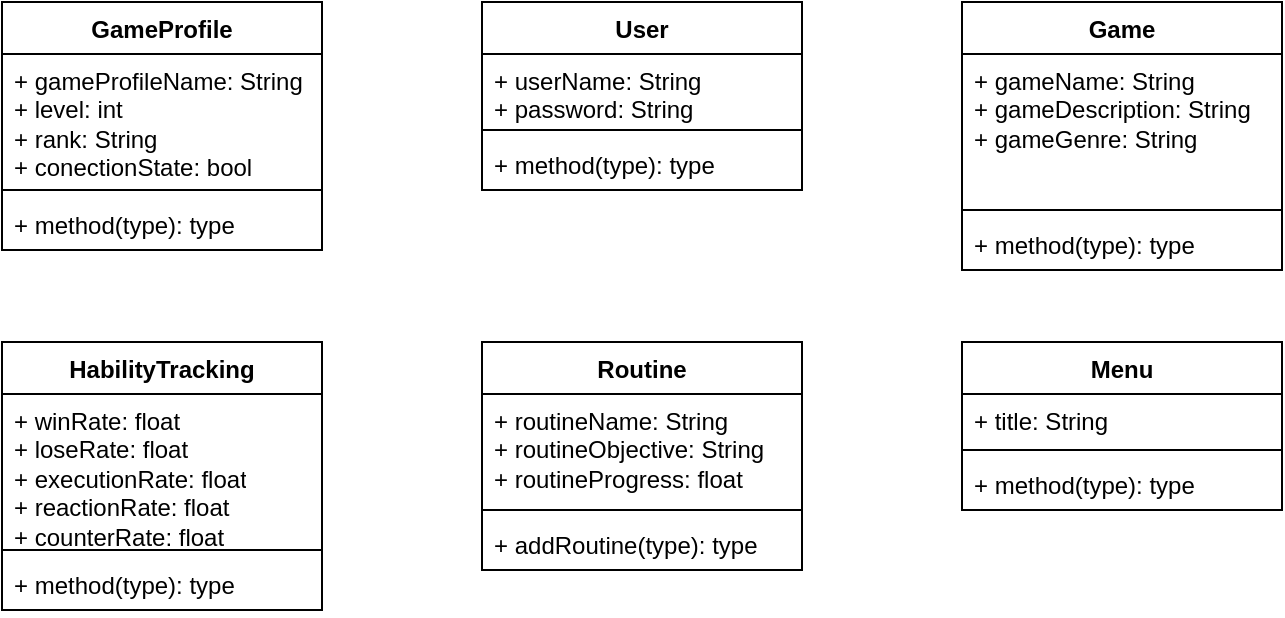 <mxfile version="24.3.1" type="github">
  <diagram name="Página-1" id="qfyRt3LOcrLhZ4qY5aAo">
    <mxGraphModel dx="728" dy="403" grid="1" gridSize="10" guides="1" tooltips="1" connect="1" arrows="1" fold="1" page="1" pageScale="1" pageWidth="1390" pageHeight="980" math="0" shadow="0">
      <root>
        <mxCell id="0" />
        <mxCell id="1" parent="0" />
        <mxCell id="lIbPDOfgiq7HetjdniQa-1" value="User" style="swimlane;fontStyle=1;align=center;verticalAlign=top;childLayout=stackLayout;horizontal=1;startSize=26;horizontalStack=0;resizeParent=1;resizeParentMax=0;resizeLast=0;collapsible=1;marginBottom=0;whiteSpace=wrap;html=1;" vertex="1" parent="1">
          <mxGeometry x="320" y="110" width="160" height="94" as="geometry" />
        </mxCell>
        <mxCell id="lIbPDOfgiq7HetjdniQa-2" value="+ userName: String&lt;div&gt;+ password: String&lt;/div&gt;" style="text;strokeColor=none;fillColor=none;align=left;verticalAlign=top;spacingLeft=4;spacingRight=4;overflow=hidden;rotatable=0;points=[[0,0.5],[1,0.5]];portConstraint=eastwest;whiteSpace=wrap;html=1;" vertex="1" parent="lIbPDOfgiq7HetjdniQa-1">
          <mxGeometry y="26" width="160" height="34" as="geometry" />
        </mxCell>
        <mxCell id="lIbPDOfgiq7HetjdniQa-3" value="" style="line;strokeWidth=1;fillColor=none;align=left;verticalAlign=middle;spacingTop=-1;spacingLeft=3;spacingRight=3;rotatable=0;labelPosition=right;points=[];portConstraint=eastwest;strokeColor=inherit;" vertex="1" parent="lIbPDOfgiq7HetjdniQa-1">
          <mxGeometry y="60" width="160" height="8" as="geometry" />
        </mxCell>
        <mxCell id="lIbPDOfgiq7HetjdniQa-4" value="+ method(type): type" style="text;strokeColor=none;fillColor=none;align=left;verticalAlign=top;spacingLeft=4;spacingRight=4;overflow=hidden;rotatable=0;points=[[0,0.5],[1,0.5]];portConstraint=eastwest;whiteSpace=wrap;html=1;" vertex="1" parent="lIbPDOfgiq7HetjdniQa-1">
          <mxGeometry y="68" width="160" height="26" as="geometry" />
        </mxCell>
        <mxCell id="lIbPDOfgiq7HetjdniQa-5" value="Routine" style="swimlane;fontStyle=1;align=center;verticalAlign=top;childLayout=stackLayout;horizontal=1;startSize=26;horizontalStack=0;resizeParent=1;resizeParentMax=0;resizeLast=0;collapsible=1;marginBottom=0;whiteSpace=wrap;html=1;" vertex="1" parent="1">
          <mxGeometry x="320" y="280" width="160" height="114" as="geometry" />
        </mxCell>
        <mxCell id="lIbPDOfgiq7HetjdniQa-6" value="+ routineName: String&lt;div&gt;+ routineObjective: String&lt;/div&gt;&lt;div&gt;+ routineProgress: float&lt;/div&gt;" style="text;strokeColor=none;fillColor=none;align=left;verticalAlign=top;spacingLeft=4;spacingRight=4;overflow=hidden;rotatable=0;points=[[0,0.5],[1,0.5]];portConstraint=eastwest;whiteSpace=wrap;html=1;" vertex="1" parent="lIbPDOfgiq7HetjdniQa-5">
          <mxGeometry y="26" width="160" height="54" as="geometry" />
        </mxCell>
        <mxCell id="lIbPDOfgiq7HetjdniQa-7" value="" style="line;strokeWidth=1;fillColor=none;align=left;verticalAlign=middle;spacingTop=-1;spacingLeft=3;spacingRight=3;rotatable=0;labelPosition=right;points=[];portConstraint=eastwest;strokeColor=inherit;" vertex="1" parent="lIbPDOfgiq7HetjdniQa-5">
          <mxGeometry y="80" width="160" height="8" as="geometry" />
        </mxCell>
        <mxCell id="lIbPDOfgiq7HetjdniQa-8" value="+ addRoutine(type): type" style="text;strokeColor=none;fillColor=none;align=left;verticalAlign=top;spacingLeft=4;spacingRight=4;overflow=hidden;rotatable=0;points=[[0,0.5],[1,0.5]];portConstraint=eastwest;whiteSpace=wrap;html=1;" vertex="1" parent="lIbPDOfgiq7HetjdniQa-5">
          <mxGeometry y="88" width="160" height="26" as="geometry" />
        </mxCell>
        <mxCell id="lIbPDOfgiq7HetjdniQa-9" value="Game" style="swimlane;fontStyle=1;align=center;verticalAlign=top;childLayout=stackLayout;horizontal=1;startSize=26;horizontalStack=0;resizeParent=1;resizeParentMax=0;resizeLast=0;collapsible=1;marginBottom=0;whiteSpace=wrap;html=1;" vertex="1" parent="1">
          <mxGeometry x="560" y="110" width="160" height="134" as="geometry" />
        </mxCell>
        <mxCell id="lIbPDOfgiq7HetjdniQa-10" value="+ gameName: String&lt;div&gt;+ gameDescription: String&lt;/div&gt;&lt;div&gt;+ gameGenre: String&lt;/div&gt;" style="text;strokeColor=none;fillColor=none;align=left;verticalAlign=top;spacingLeft=4;spacingRight=4;overflow=hidden;rotatable=0;points=[[0,0.5],[1,0.5]];portConstraint=eastwest;whiteSpace=wrap;html=1;" vertex="1" parent="lIbPDOfgiq7HetjdniQa-9">
          <mxGeometry y="26" width="160" height="74" as="geometry" />
        </mxCell>
        <mxCell id="lIbPDOfgiq7HetjdniQa-11" value="" style="line;strokeWidth=1;fillColor=none;align=left;verticalAlign=middle;spacingTop=-1;spacingLeft=3;spacingRight=3;rotatable=0;labelPosition=right;points=[];portConstraint=eastwest;strokeColor=inherit;" vertex="1" parent="lIbPDOfgiq7HetjdniQa-9">
          <mxGeometry y="100" width="160" height="8" as="geometry" />
        </mxCell>
        <mxCell id="lIbPDOfgiq7HetjdniQa-12" value="+ method(type): type" style="text;strokeColor=none;fillColor=none;align=left;verticalAlign=top;spacingLeft=4;spacingRight=4;overflow=hidden;rotatable=0;points=[[0,0.5],[1,0.5]];portConstraint=eastwest;whiteSpace=wrap;html=1;" vertex="1" parent="lIbPDOfgiq7HetjdniQa-9">
          <mxGeometry y="108" width="160" height="26" as="geometry" />
        </mxCell>
        <mxCell id="lIbPDOfgiq7HetjdniQa-13" value="GameProfile" style="swimlane;fontStyle=1;align=center;verticalAlign=top;childLayout=stackLayout;horizontal=1;startSize=26;horizontalStack=0;resizeParent=1;resizeParentMax=0;resizeLast=0;collapsible=1;marginBottom=0;whiteSpace=wrap;html=1;" vertex="1" parent="1">
          <mxGeometry x="80" y="110" width="160" height="124" as="geometry" />
        </mxCell>
        <mxCell id="lIbPDOfgiq7HetjdniQa-14" value="+ gameProfileName: String&lt;div&gt;+ level: int&lt;/div&gt;&lt;div&gt;+ rank: String&lt;br&gt;&lt;div&gt;+ conectionState: bool&lt;/div&gt;&lt;/div&gt;" style="text;strokeColor=none;fillColor=none;align=left;verticalAlign=top;spacingLeft=4;spacingRight=4;overflow=hidden;rotatable=0;points=[[0,0.5],[1,0.5]];portConstraint=eastwest;whiteSpace=wrap;html=1;" vertex="1" parent="lIbPDOfgiq7HetjdniQa-13">
          <mxGeometry y="26" width="160" height="64" as="geometry" />
        </mxCell>
        <mxCell id="lIbPDOfgiq7HetjdniQa-15" value="" style="line;strokeWidth=1;fillColor=none;align=left;verticalAlign=middle;spacingTop=-1;spacingLeft=3;spacingRight=3;rotatable=0;labelPosition=right;points=[];portConstraint=eastwest;strokeColor=inherit;" vertex="1" parent="lIbPDOfgiq7HetjdniQa-13">
          <mxGeometry y="90" width="160" height="8" as="geometry" />
        </mxCell>
        <mxCell id="lIbPDOfgiq7HetjdniQa-16" value="+ method(type): type" style="text;strokeColor=none;fillColor=none;align=left;verticalAlign=top;spacingLeft=4;spacingRight=4;overflow=hidden;rotatable=0;points=[[0,0.5],[1,0.5]];portConstraint=eastwest;whiteSpace=wrap;html=1;" vertex="1" parent="lIbPDOfgiq7HetjdniQa-13">
          <mxGeometry y="98" width="160" height="26" as="geometry" />
        </mxCell>
        <mxCell id="lIbPDOfgiq7HetjdniQa-17" value="HabilityTracking" style="swimlane;fontStyle=1;align=center;verticalAlign=top;childLayout=stackLayout;horizontal=1;startSize=26;horizontalStack=0;resizeParent=1;resizeParentMax=0;resizeLast=0;collapsible=1;marginBottom=0;whiteSpace=wrap;html=1;" vertex="1" parent="1">
          <mxGeometry x="80" y="280" width="160" height="134" as="geometry" />
        </mxCell>
        <mxCell id="lIbPDOfgiq7HetjdniQa-18" value="+ winRate: float&lt;div&gt;+ loseRate: float&lt;br&gt;&lt;div&gt;+ executionRate: float&lt;div&gt;+ reactionRate: float&lt;/div&gt;&lt;/div&gt;&lt;/div&gt;&lt;div&gt;+ counterRate: float&lt;/div&gt;" style="text;strokeColor=none;fillColor=none;align=left;verticalAlign=top;spacingLeft=4;spacingRight=4;overflow=hidden;rotatable=0;points=[[0,0.5],[1,0.5]];portConstraint=eastwest;whiteSpace=wrap;html=1;" vertex="1" parent="lIbPDOfgiq7HetjdniQa-17">
          <mxGeometry y="26" width="160" height="74" as="geometry" />
        </mxCell>
        <mxCell id="lIbPDOfgiq7HetjdniQa-19" value="" style="line;strokeWidth=1;fillColor=none;align=left;verticalAlign=middle;spacingTop=-1;spacingLeft=3;spacingRight=3;rotatable=0;labelPosition=right;points=[];portConstraint=eastwest;strokeColor=inherit;" vertex="1" parent="lIbPDOfgiq7HetjdniQa-17">
          <mxGeometry y="100" width="160" height="8" as="geometry" />
        </mxCell>
        <mxCell id="lIbPDOfgiq7HetjdniQa-20" value="+ method(type): type" style="text;strokeColor=none;fillColor=none;align=left;verticalAlign=top;spacingLeft=4;spacingRight=4;overflow=hidden;rotatable=0;points=[[0,0.5],[1,0.5]];portConstraint=eastwest;whiteSpace=wrap;html=1;" vertex="1" parent="lIbPDOfgiq7HetjdniQa-17">
          <mxGeometry y="108" width="160" height="26" as="geometry" />
        </mxCell>
        <mxCell id="lIbPDOfgiq7HetjdniQa-21" value="Menu" style="swimlane;fontStyle=1;align=center;verticalAlign=top;childLayout=stackLayout;horizontal=1;startSize=26;horizontalStack=0;resizeParent=1;resizeParentMax=0;resizeLast=0;collapsible=1;marginBottom=0;whiteSpace=wrap;html=1;" vertex="1" parent="1">
          <mxGeometry x="560" y="280" width="160" height="84" as="geometry" />
        </mxCell>
        <mxCell id="lIbPDOfgiq7HetjdniQa-22" value="+ title: String" style="text;strokeColor=none;fillColor=none;align=left;verticalAlign=top;spacingLeft=4;spacingRight=4;overflow=hidden;rotatable=0;points=[[0,0.5],[1,0.5]];portConstraint=eastwest;whiteSpace=wrap;html=1;" vertex="1" parent="lIbPDOfgiq7HetjdniQa-21">
          <mxGeometry y="26" width="160" height="24" as="geometry" />
        </mxCell>
        <mxCell id="lIbPDOfgiq7HetjdniQa-23" value="" style="line;strokeWidth=1;fillColor=none;align=left;verticalAlign=middle;spacingTop=-1;spacingLeft=3;spacingRight=3;rotatable=0;labelPosition=right;points=[];portConstraint=eastwest;strokeColor=inherit;" vertex="1" parent="lIbPDOfgiq7HetjdniQa-21">
          <mxGeometry y="50" width="160" height="8" as="geometry" />
        </mxCell>
        <mxCell id="lIbPDOfgiq7HetjdniQa-24" value="+ method(type): type" style="text;strokeColor=none;fillColor=none;align=left;verticalAlign=top;spacingLeft=4;spacingRight=4;overflow=hidden;rotatable=0;points=[[0,0.5],[1,0.5]];portConstraint=eastwest;whiteSpace=wrap;html=1;" vertex="1" parent="lIbPDOfgiq7HetjdniQa-21">
          <mxGeometry y="58" width="160" height="26" as="geometry" />
        </mxCell>
      </root>
    </mxGraphModel>
  </diagram>
</mxfile>
